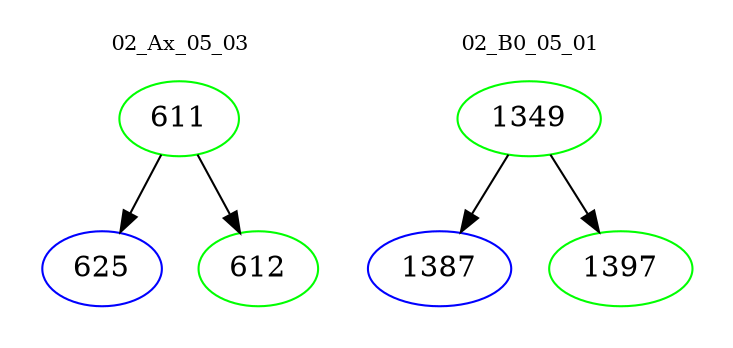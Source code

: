 digraph{
subgraph cluster_0 {
color = white
label = "02_Ax_05_03";
fontsize=10;
T0_611 [label="611", color="green"]
T0_611 -> T0_625 [color="black"]
T0_625 [label="625", color="blue"]
T0_611 -> T0_612 [color="black"]
T0_612 [label="612", color="green"]
}
subgraph cluster_1 {
color = white
label = "02_B0_05_01";
fontsize=10;
T1_1349 [label="1349", color="green"]
T1_1349 -> T1_1387 [color="black"]
T1_1387 [label="1387", color="blue"]
T1_1349 -> T1_1397 [color="black"]
T1_1397 [label="1397", color="green"]
}
}
